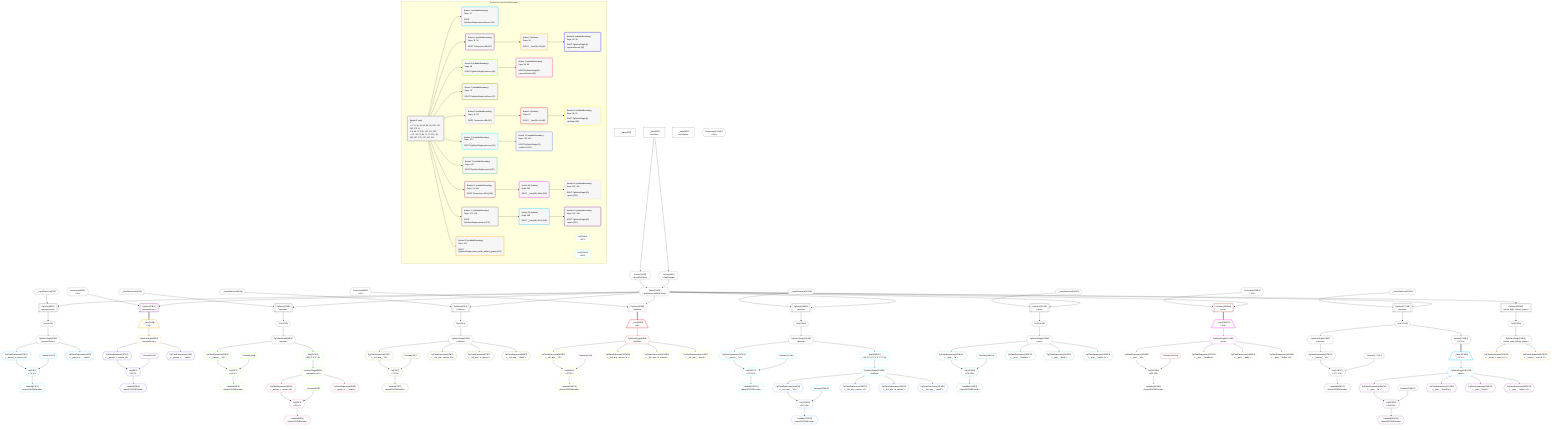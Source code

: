 %%{init: {'themeVariables': { 'fontSize': '12px'}}}%%
graph TD
    classDef path fill:#eee,stroke:#000,color:#000
    classDef plan fill:#fff,stroke-width:1px,color:#000
    classDef itemplan fill:#fff,stroke-width:2px,color:#000
    classDef unbatchedplan fill:#dff,stroke-width:1px,color:#000
    classDef sideeffectplan fill:#fcc,stroke-width:2px,color:#000
    classDef bucket fill:#f6f6f6,color:#000,stroke-width:2px,text-align:left


    %% define steps
    __Value0["__Value[0∈0]"]:::plan
    __Value3["__Value[3∈0]<br />ᐸcontextᐳ"]:::plan
    __Value5["__Value[5∈0]<br />ᐸrootValueᐳ"]:::plan
    __InputStaticLeaf7{{"__InputStaticLeaf[7∈0]"}}:::plan
    Access9{{"Access[9∈0]<br />ᐸ3.pgSettingsᐳ"}}:::plan
    Access10{{"Access[10∈0]<br />ᐸ3.withPgClientᐳ"}}:::plan
    Object11{{"Object[11∈0]<br />ᐸ{pgSettings,withPgClient}ᐳ"}}:::plan
    PgSelect8[["PgSelect[8∈0]<br />ᐸpersonSecretᐳ"]]:::plan
    First12{{"First[12∈0]"}}:::plan
    PgSelectSingle13{{"PgSelectSingle[13∈0]<br />ᐸpersonSecretᐳ"}}:::plan
    Constant14{{"Constant[14∈1]"}}:::plan
    PgClassExpression15{{"PgClassExpression[15∈1]<br />ᐸ__person_s...person_id”ᐳ"}}:::plan
    List16{{"List[16∈1]<br />ᐸ14,15ᐳ"}}:::plan
    Lambda17{{"Lambda[17∈1]<br />ᐸbase64JSONEncodeᐳ"}}:::plan
    PgClassExpression19{{"PgClassExpression[19∈1]<br />ᐸ__person_s..._.”sekrit”ᐳ"}}:::plan
    Connection32{{"Connection[32∈0]<br />ᐸ28ᐳ"}}:::plan
    PgSelect33[["PgSelect[33∈2]<br />ᐸpersonSecretᐳ"]]:::plan
    __Item34[/"__Item[34∈3]<br />ᐸ33ᐳ"\]:::itemplan
    PgSelectSingle35{{"PgSelectSingle[35∈3]<br />ᐸpersonSecretᐳ"}}:::plan
    Constant36{{"Constant[36∈2]"}}:::plan
    PgClassExpression37{{"PgClassExpression[37∈4]<br />ᐸ__person_s...person_id”ᐳ"}}:::plan
    List38{{"List[38∈4]<br />ᐸ36,37ᐳ"}}:::plan
    Lambda39{{"Lambda[39∈4]<br />ᐸbase64JSONEncodeᐳ"}}:::plan
    PgClassExpression41{{"PgClassExpression[41∈4]<br />ᐸ__person_s..._.”sekrit”ᐳ"}}:::plan
    __InputStaticLeaf42{{"__InputStaticLeaf[42∈0]"}}:::plan
    PgSelect43[["PgSelect[43∈0]<br />ᐸpersonᐳ"]]:::plan
    First47{{"First[47∈0]"}}:::plan
    PgSelectSingle48{{"PgSelectSingle[48∈0]<br />ᐸpersonᐳ"}}:::plan
    Constant49{{"Constant[49∈5]"}}:::plan
    PgClassExpression50{{"PgClassExpression[50∈5]<br />ᐸ__person__.”id”ᐳ"}}:::plan
    List51{{"List[51∈5]<br />ᐸ49,50ᐳ"}}:::plan
    Lambda52{{"Lambda[52∈5]<br />ᐸbase64JSONEncodeᐳ"}}:::plan
    Map217{{"Map[217∈5]<br />ᐸ48:{”0”:0,”1”:1}ᐳ"}}:::plan
    PgSelectSingle59{{"PgSelectSingle[59∈5]<br />ᐸpersonSecretᐳ"}}:::plan
    Constant60{{"Constant[60∈5]"}}:::plan
    PgClassExpression61{{"PgClassExpression[61∈6]<br />ᐸ__person_s...person_id”ᐳ"}}:::plan
    List62{{"List[62∈6]<br />ᐸ60,61ᐳ"}}:::plan
    Lambda63{{"Lambda[63∈6]<br />ᐸbase64JSONEncodeᐳ"}}:::plan
    PgClassExpression65{{"PgClassExpression[65∈6]<br />ᐸ__person_s..._.”sekrit”ᐳ"}}:::plan
    __InputStaticLeaf66{{"__InputStaticLeaf[66∈0]"}}:::plan
    PgSelect67[["PgSelect[67∈0]<br />ᐸleftArmᐳ"]]:::plan
    First71{{"First[71∈0]"}}:::plan
    PgSelectSingle72{{"PgSelectSingle[72∈0]<br />ᐸleftArmᐳ"}}:::plan
    Constant73{{"Constant[73∈7]"}}:::plan
    PgClassExpression74{{"PgClassExpression[74∈7]<br />ᐸ__left_arm__.”id”ᐳ"}}:::plan
    List75{{"List[75∈7]<br />ᐸ73,74ᐳ"}}:::plan
    Lambda76{{"Lambda[76∈7]<br />ᐸbase64JSONEncodeᐳ"}}:::plan
    PgClassExpression78{{"PgClassExpression[78∈7]<br />ᐸ__left_arm...person_id”ᐳ"}}:::plan
    PgClassExpression79{{"PgClassExpression[79∈7]<br />ᐸ__left_arm...in_metres”ᐳ"}}:::plan
    PgClassExpression80{{"PgClassExpression[80∈7]<br />ᐸ__left_arm__.”mood”ᐳ"}}:::plan
    Connection93{{"Connection[93∈0]<br />ᐸ89ᐳ"}}:::plan
    PgSelect94[["PgSelect[94∈8]<br />ᐸleftArmᐳ"]]:::plan
    __Item95[/"__Item[95∈9]<br />ᐸ94ᐳ"\]:::itemplan
    PgSelectSingle96{{"PgSelectSingle[96∈9]<br />ᐸleftArmᐳ"}}:::plan
    Constant97{{"Constant[97∈8]"}}:::plan
    PgClassExpression98{{"PgClassExpression[98∈10]<br />ᐸ__left_arm__.”id”ᐳ"}}:::plan
    List99{{"List[99∈10]<br />ᐸ97,98ᐳ"}}:::plan
    Lambda100{{"Lambda[100∈10]<br />ᐸbase64JSONEncodeᐳ"}}:::plan
    PgClassExpression102{{"PgClassExpression[102∈10]<br />ᐸ__left_arm...person_id”ᐳ"}}:::plan
    PgClassExpression103{{"PgClassExpression[103∈10]<br />ᐸ__left_arm...in_metres”ᐳ"}}:::plan
    PgClassExpression104{{"PgClassExpression[104∈10]<br />ᐸ__left_arm__.”mood”ᐳ"}}:::plan
    __InputStaticLeaf105{{"__InputStaticLeaf[105∈0]"}}:::plan
    PgSelect106[["PgSelect[106∈0]<br />ᐸpersonᐳ"]]:::plan
    First110{{"First[110∈0]"}}:::plan
    PgSelectSingle111{{"PgSelectSingle[111∈0]<br />ᐸpersonᐳ"}}:::plan
    Constant112{{"Constant[112∈11]"}}:::plan
    PgClassExpression113{{"PgClassExpression[113∈11]<br />ᐸ__person__.”id”ᐳ"}}:::plan
    List114{{"List[114∈11]<br />ᐸ112,113ᐳ"}}:::plan
    Lambda115{{"Lambda[115∈11]<br />ᐸbase64JSONEncodeᐳ"}}:::plan
    Map215{{"Map[215∈11]<br />ᐸ111:{”0”:0,”1”:1,”2”:2,”3”:3}ᐳ"}}:::plan
    PgSelectSingle122{{"PgSelectSingle[122∈11]<br />ᐸleftArmᐳ"}}:::plan
    Constant123{{"Constant[123∈11]"}}:::plan
    PgClassExpression124{{"PgClassExpression[124∈12]<br />ᐸ__left_arm__.”id”ᐳ"}}:::plan
    List125{{"List[125∈12]<br />ᐸ123,124ᐳ"}}:::plan
    Lambda126{{"Lambda[126∈12]<br />ᐸbase64JSONEncodeᐳ"}}:::plan
    PgClassExpression128{{"PgClassExpression[128∈12]<br />ᐸ__left_arm...person_id”ᐳ"}}:::plan
    PgClassExpression129{{"PgClassExpression[129∈12]<br />ᐸ__left_arm...in_metres”ᐳ"}}:::plan
    PgClassExpression130{{"PgClassExpression[130∈12]<br />ᐸ__left_arm__.”mood”ᐳ"}}:::plan
    __InputStaticLeaf131{{"__InputStaticLeaf[131∈0]"}}:::plan
    PgSelect132[["PgSelect[132∈0]<br />ᐸpostᐳ"]]:::plan
    First136{{"First[136∈0]"}}:::plan
    PgSelectSingle137{{"PgSelectSingle[137∈0]<br />ᐸpostᐳ"}}:::plan
    Constant138{{"Constant[138∈13]"}}:::plan
    PgClassExpression139{{"PgClassExpression[139∈13]<br />ᐸ__post__.”id”ᐳ"}}:::plan
    List140{{"List[140∈13]<br />ᐸ138,139ᐳ"}}:::plan
    Lambda141{{"Lambda[141∈13]<br />ᐸbase64JSONEncodeᐳ"}}:::plan
    PgClassExpression143{{"PgClassExpression[143∈13]<br />ᐸ__post__.”headline”ᐳ"}}:::plan
    PgClassExpression144{{"PgClassExpression[144∈13]<br />ᐸ__post__.”body”ᐳ"}}:::plan
    PgClassExpression145{{"PgClassExpression[145∈13]<br />ᐸ__post__.”author_id”ᐳ"}}:::plan
    Connection158{{"Connection[158∈0]<br />ᐸ154ᐳ"}}:::plan
    PgSelect159[["PgSelect[159∈14]<br />ᐸpostᐳ"]]:::plan
    __Item160[/"__Item[160∈15]<br />ᐸ159ᐳ"\]:::itemplan
    PgSelectSingle161{{"PgSelectSingle[161∈15]<br />ᐸpostᐳ"}}:::plan
    Constant162{{"Constant[162∈14]"}}:::plan
    PgClassExpression163{{"PgClassExpression[163∈16]<br />ᐸ__post__.”id”ᐳ"}}:::plan
    List164{{"List[164∈16]<br />ᐸ162,163ᐳ"}}:::plan
    Lambda165{{"Lambda[165∈16]<br />ᐸbase64JSONEncodeᐳ"}}:::plan
    PgClassExpression167{{"PgClassExpression[167∈16]<br />ᐸ__post__.”headline”ᐳ"}}:::plan
    PgClassExpression168{{"PgClassExpression[168∈16]<br />ᐸ__post__.”body”ᐳ"}}:::plan
    PgClassExpression169{{"PgClassExpression[169∈16]<br />ᐸ__post__.”author_id”ᐳ"}}:::plan
    __InputStaticLeaf170{{"__InputStaticLeaf[170∈0]"}}:::plan
    PgSelect171[["PgSelect[171∈0]<br />ᐸpersonᐳ"]]:::plan
    First175{{"First[175∈0]"}}:::plan
    PgSelectSingle176{{"PgSelectSingle[176∈0]<br />ᐸpersonᐳ"}}:::plan
    Constant177{{"Constant[177∈17]"}}:::plan
    PgClassExpression178{{"PgClassExpression[178∈17]<br />ᐸ__person__.”id”ᐳ"}}:::plan
    List179{{"List[179∈17]<br />ᐸ177,178ᐳ"}}:::plan
    Lambda180{{"Lambda[180∈17]<br />ᐸbase64JSONEncodeᐳ"}}:::plan
    Connection194{{"Connection[194∈17]<br />ᐸ190ᐳ"}}:::plan
    Access214{{"Access[214∈17]<br />ᐸ175.0ᐳ"}}:::plan
    __Item196[/"__Item[196∈18]<br />ᐸ214ᐳ"\]:::itemplan
    PgSelectSingle197{{"PgSelectSingle[197∈18]<br />ᐸpostᐳ"}}:::plan
    Constant198{{"Constant[198∈17]"}}:::plan
    PgClassExpression199{{"PgClassExpression[199∈19]<br />ᐸ__post__.”id”ᐳ"}}:::plan
    List200{{"List[200∈19]<br />ᐸ198,199ᐳ"}}:::plan
    Lambda201{{"Lambda[201∈19]<br />ᐸbase64JSONEncodeᐳ"}}:::plan
    PgClassExpression203{{"PgClassExpression[203∈19]<br />ᐸ__post__.”headline”ᐳ"}}:::plan
    PgClassExpression204{{"PgClassExpression[204∈19]<br />ᐸ__post__.”body”ᐳ"}}:::plan
    PgClassExpression205{{"PgClassExpression[205∈19]<br />ᐸ__post__.”author_id”ᐳ"}}:::plan
    PgSelect206[["PgSelect[206∈0]<br />ᐸreturn_table_without_grantsᐳ"]]:::plan
    First210{{"First[210∈0]"}}:::plan
    PgSelectSingle211{{"PgSelectSingle[211∈0]<br />ᐸreturn_table_without_grantsᐳ"}}:::plan
    PgClassExpression212{{"PgClassExpression[212∈20]<br />ᐸ__return_t...rson_id_1”ᐳ"}}:::plan
    PgClassExpression213{{"PgClassExpression[213∈20]<br />ᐸ__return_t...rson_id_2”ᐳ"}}:::plan

    %% plan dependencies
    __Value3 --> Access9
    __Value3 --> Access10
    Access9 & Access10 --> Object11
    Object11 & __InputStaticLeaf7 --> PgSelect8
    PgSelect8 --> First12
    First12 --> PgSelectSingle13
    PgSelectSingle13 --> PgClassExpression15
    Constant14 & PgClassExpression15 --> List16
    List16 --> Lambda17
    PgSelectSingle13 --> PgClassExpression19
    Object11 & Connection32 --> PgSelect33
    PgSelect33 ==> __Item34
    __Item34 --> PgSelectSingle35
    PgSelectSingle35 --> PgClassExpression37
    Constant36 & PgClassExpression37 --> List38
    List38 --> Lambda39
    PgSelectSingle35 --> PgClassExpression41
    Object11 & __InputStaticLeaf42 --> PgSelect43
    PgSelect43 --> First47
    First47 --> PgSelectSingle48
    PgSelectSingle48 --> PgClassExpression50
    Constant49 & PgClassExpression50 --> List51
    List51 --> Lambda52
    PgSelectSingle48 --> Map217
    Map217 --> PgSelectSingle59
    PgSelectSingle59 --> PgClassExpression61
    Constant60 & PgClassExpression61 --> List62
    List62 --> Lambda63
    PgSelectSingle59 --> PgClassExpression65
    Object11 & __InputStaticLeaf66 --> PgSelect67
    PgSelect67 --> First71
    First71 --> PgSelectSingle72
    PgSelectSingle72 --> PgClassExpression74
    Constant73 & PgClassExpression74 --> List75
    List75 --> Lambda76
    PgSelectSingle72 --> PgClassExpression78
    PgSelectSingle72 --> PgClassExpression79
    PgSelectSingle72 --> PgClassExpression80
    Object11 & Connection93 --> PgSelect94
    PgSelect94 ==> __Item95
    __Item95 --> PgSelectSingle96
    PgSelectSingle96 --> PgClassExpression98
    Constant97 & PgClassExpression98 --> List99
    List99 --> Lambda100
    PgSelectSingle96 --> PgClassExpression102
    PgSelectSingle96 --> PgClassExpression103
    PgSelectSingle96 --> PgClassExpression104
    Object11 & __InputStaticLeaf105 --> PgSelect106
    PgSelect106 --> First110
    First110 --> PgSelectSingle111
    PgSelectSingle111 --> PgClassExpression113
    Constant112 & PgClassExpression113 --> List114
    List114 --> Lambda115
    PgSelectSingle111 --> Map215
    Map215 --> PgSelectSingle122
    PgSelectSingle122 --> PgClassExpression124
    Constant123 & PgClassExpression124 --> List125
    List125 --> Lambda126
    PgSelectSingle122 --> PgClassExpression128
    PgSelectSingle122 --> PgClassExpression129
    PgSelectSingle122 --> PgClassExpression130
    Object11 & __InputStaticLeaf131 --> PgSelect132
    PgSelect132 --> First136
    First136 --> PgSelectSingle137
    PgSelectSingle137 --> PgClassExpression139
    Constant138 & PgClassExpression139 --> List140
    List140 --> Lambda141
    PgSelectSingle137 --> PgClassExpression143
    PgSelectSingle137 --> PgClassExpression144
    PgSelectSingle137 --> PgClassExpression145
    Object11 & Connection158 --> PgSelect159
    PgSelect159 ==> __Item160
    __Item160 --> PgSelectSingle161
    PgSelectSingle161 --> PgClassExpression163
    Constant162 & PgClassExpression163 --> List164
    List164 --> Lambda165
    PgSelectSingle161 --> PgClassExpression167
    PgSelectSingle161 --> PgClassExpression168
    PgSelectSingle161 --> PgClassExpression169
    Object11 & __InputStaticLeaf170 --> PgSelect171
    PgSelect171 --> First175
    First175 --> PgSelectSingle176
    PgSelectSingle176 --> PgClassExpression178
    Constant177 & PgClassExpression178 --> List179
    List179 --> Lambda180
    First175 --> Access214
    Access214 ==> __Item196
    __Item196 --> PgSelectSingle197
    PgSelectSingle197 --> PgClassExpression199
    Constant198 & PgClassExpression199 --> List200
    List200 --> Lambda201
    PgSelectSingle197 --> PgClassExpression203
    PgSelectSingle197 --> PgClassExpression204
    PgSelectSingle197 --> PgClassExpression205
    Object11 --> PgSelect206
    PgSelect206 --> First210
    First210 --> PgSelectSingle211
    PgSelectSingle211 --> PgClassExpression212
    PgSelectSingle211 --> PgClassExpression213

    subgraph "Buckets for queries/v4/rbac.basic"
    Bucket0("Bucket 0 (root)<br />1: <br />ᐳ: 7, 9, 10, 32, 42, 66, 93, 105, 131, 158, 170, 11<br />2: 8, 43, 67, 106, 132, 171, 206<br />ᐳ: 12, 13, 47, 48, 71, 72, 110, 111, 136, 137, 175, 176, 210, 211"):::bucket
    classDef bucket0 stroke:#696969
    class Bucket0,__Value0,__Value3,__Value5,__InputStaticLeaf7,PgSelect8,Access9,Access10,Object11,First12,PgSelectSingle13,Connection32,__InputStaticLeaf42,PgSelect43,First47,PgSelectSingle48,__InputStaticLeaf66,PgSelect67,First71,PgSelectSingle72,Connection93,__InputStaticLeaf105,PgSelect106,First110,PgSelectSingle111,__InputStaticLeaf131,PgSelect132,First136,PgSelectSingle137,Connection158,__InputStaticLeaf170,PgSelect171,First175,PgSelectSingle176,PgSelect206,First210,PgSelectSingle211 bucket0
    Bucket1("Bucket 1 (nullableBoundary)<br />Deps: 13<br /><br />ROOT PgSelectSingleᐸpersonSecretᐳ[13]"):::bucket
    classDef bucket1 stroke:#00bfff
    class Bucket1,Constant14,PgClassExpression15,List16,Lambda17,PgClassExpression19 bucket1
    Bucket2("Bucket 2 (nullableBoundary)<br />Deps: 11, 32<br /><br />ROOT Connectionᐸ28ᐳ[32]"):::bucket
    classDef bucket2 stroke:#7f007f
    class Bucket2,PgSelect33,Constant36 bucket2
    Bucket3("Bucket 3 (listItem)<br />Deps: 36<br /><br />ROOT __Item{3}ᐸ33ᐳ[34]"):::bucket
    classDef bucket3 stroke:#ffa500
    class Bucket3,__Item34,PgSelectSingle35 bucket3
    Bucket4("Bucket 4 (nullableBoundary)<br />Deps: 35, 36<br /><br />ROOT PgSelectSingle{3}ᐸpersonSecretᐳ[35]"):::bucket
    classDef bucket4 stroke:#0000ff
    class Bucket4,PgClassExpression37,List38,Lambda39,PgClassExpression41 bucket4
    Bucket5("Bucket 5 (nullableBoundary)<br />Deps: 48<br /><br />ROOT PgSelectSingleᐸpersonᐳ[48]"):::bucket
    classDef bucket5 stroke:#7fff00
    List218{{"List[218∈5]<br />ᐸ217ᐳ"}}:::plan
    class Bucket5,Constant49,PgClassExpression50,List51,Lambda52,PgSelectSingle59,Constant60,Map217,List218 bucket5
    Bucket6("Bucket 6 (nullableBoundary)<br />Deps: 59, 60<br /><br />ROOT PgSelectSingle{5}ᐸpersonSecretᐳ[59]"):::bucket
    classDef bucket6 stroke:#ff1493
    class Bucket6,PgClassExpression61,List62,Lambda63,PgClassExpression65 bucket6
    Bucket7("Bucket 7 (nullableBoundary)<br />Deps: 72<br /><br />ROOT PgSelectSingleᐸleftArmᐳ[72]"):::bucket
    classDef bucket7 stroke:#808000
    class Bucket7,Constant73,PgClassExpression74,List75,Lambda76,PgClassExpression78,PgClassExpression79,PgClassExpression80 bucket7
    Bucket8("Bucket 8 (nullableBoundary)<br />Deps: 11, 93<br /><br />ROOT Connectionᐸ89ᐳ[93]"):::bucket
    classDef bucket8 stroke:#dda0dd
    class Bucket8,PgSelect94,Constant97 bucket8
    Bucket9("Bucket 9 (listItem)<br />Deps: 97<br /><br />ROOT __Item{9}ᐸ94ᐳ[95]"):::bucket
    classDef bucket9 stroke:#ff0000
    class Bucket9,__Item95,PgSelectSingle96 bucket9
    Bucket10("Bucket 10 (nullableBoundary)<br />Deps: 96, 97<br /><br />ROOT PgSelectSingle{9}ᐸleftArmᐳ[96]"):::bucket
    classDef bucket10 stroke:#ffff00
    class Bucket10,PgClassExpression98,List99,Lambda100,PgClassExpression102,PgClassExpression103,PgClassExpression104 bucket10
    Bucket11("Bucket 11 (nullableBoundary)<br />Deps: 111<br /><br />ROOT PgSelectSingleᐸpersonᐳ[111]"):::bucket
    classDef bucket11 stroke:#00ffff
    List216{{"List[216∈11]<br />ᐸ215ᐳ"}}:::plan
    class Bucket11,Constant112,PgClassExpression113,List114,Lambda115,PgSelectSingle122,Constant123,Map215,List216 bucket11
    Bucket12("Bucket 12 (nullableBoundary)<br />Deps: 122, 123<br /><br />ROOT PgSelectSingle{11}ᐸleftArmᐳ[122]"):::bucket
    classDef bucket12 stroke:#4169e1
    class Bucket12,PgClassExpression124,List125,Lambda126,PgClassExpression128,PgClassExpression129,PgClassExpression130 bucket12
    Bucket13("Bucket 13 (nullableBoundary)<br />Deps: 137<br /><br />ROOT PgSelectSingleᐸpostᐳ[137]"):::bucket
    classDef bucket13 stroke:#3cb371
    class Bucket13,Constant138,PgClassExpression139,List140,Lambda141,PgClassExpression143,PgClassExpression144,PgClassExpression145 bucket13
    Bucket14("Bucket 14 (nullableBoundary)<br />Deps: 11, 158<br /><br />ROOT Connectionᐸ154ᐳ[158]"):::bucket
    classDef bucket14 stroke:#a52a2a
    class Bucket14,PgSelect159,Constant162 bucket14
    Bucket15("Bucket 15 (listItem)<br />Deps: 162<br /><br />ROOT __Item{15}ᐸ159ᐳ[160]"):::bucket
    classDef bucket15 stroke:#ff00ff
    class Bucket15,__Item160,PgSelectSingle161 bucket15
    Bucket16("Bucket 16 (nullableBoundary)<br />Deps: 161, 162<br /><br />ROOT PgSelectSingle{15}ᐸpostᐳ[161]"):::bucket
    classDef bucket16 stroke:#f5deb3
    class Bucket16,PgClassExpression163,List164,Lambda165,PgClassExpression167,PgClassExpression168,PgClassExpression169 bucket16
    Bucket17("Bucket 17 (nullableBoundary)<br />Deps: 176, 175<br /><br />ROOT PgSelectSingleᐸpersonᐳ[176]"):::bucket
    classDef bucket17 stroke:#696969
    class Bucket17,Constant177,PgClassExpression178,List179,Lambda180,Connection194,Constant198,Access214 bucket17
    Bucket18("Bucket 18 (listItem)<br />Deps: 198<br /><br />ROOT __Item{18}ᐸ214ᐳ[196]"):::bucket
    classDef bucket18 stroke:#00bfff
    class Bucket18,__Item196,PgSelectSingle197 bucket18
    Bucket19("Bucket 19 (nullableBoundary)<br />Deps: 197, 198<br /><br />ROOT PgSelectSingle{18}ᐸpostᐳ[197]"):::bucket
    classDef bucket19 stroke:#7f007f
    class Bucket19,PgClassExpression199,List200,Lambda201,PgClassExpression203,PgClassExpression204,PgClassExpression205 bucket19
    Bucket20("Bucket 20 (nullableBoundary)<br />Deps: 211<br /><br />ROOT PgSelectSingleᐸreturn_table_without_grantsᐳ[211]"):::bucket
    classDef bucket20 stroke:#ffa500
    class Bucket20,PgClassExpression212,PgClassExpression213 bucket20
    Bucket0 --> Bucket1 & Bucket2 & Bucket5 & Bucket7 & Bucket8 & Bucket11 & Bucket13 & Bucket14 & Bucket17 & Bucket20
    Bucket2 --> Bucket3
    Bucket3 --> Bucket4
    Bucket5 --> Bucket6
    Bucket8 --> Bucket9
    Bucket9 --> Bucket10
    Bucket11 --> Bucket12
    Bucket14 --> Bucket15
    Bucket15 --> Bucket16
    Bucket17 --> Bucket18
    Bucket18 --> Bucket19
    end